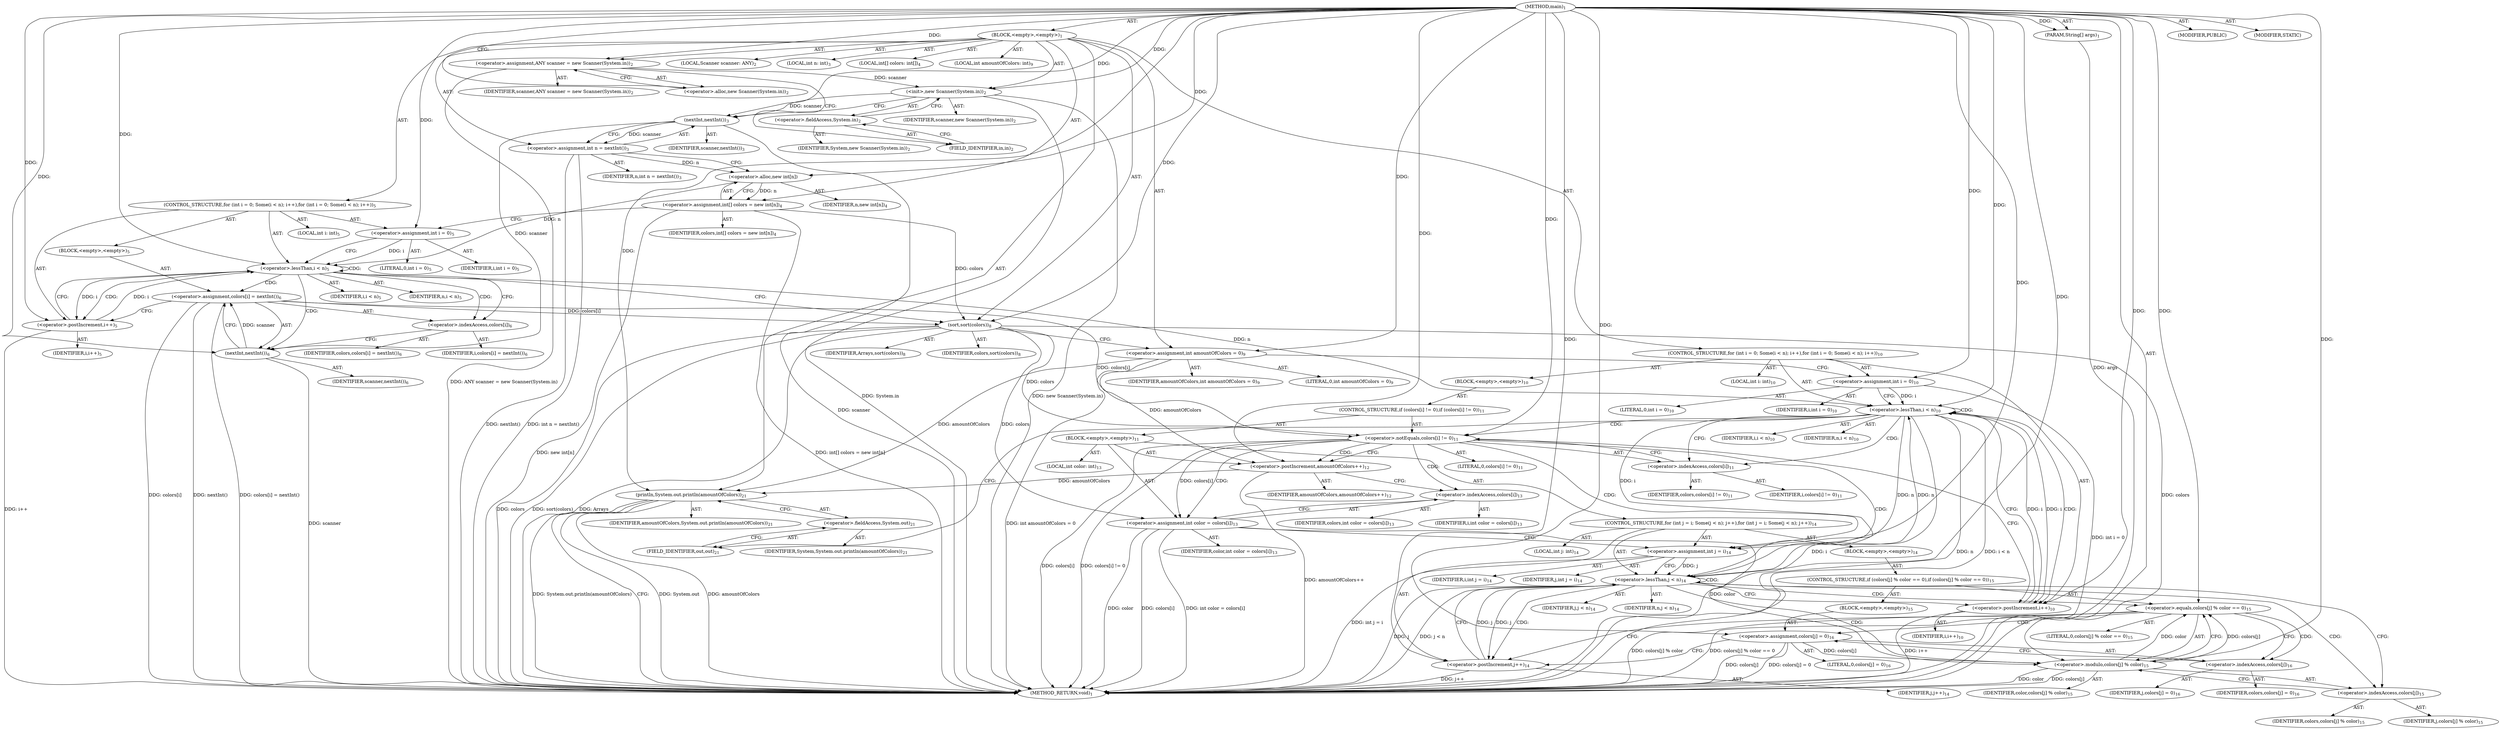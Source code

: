 digraph "main" {  
"19" [label = <(METHOD,main)<SUB>1</SUB>> ]
"20" [label = <(PARAM,String[] args)<SUB>1</SUB>> ]
"21" [label = <(BLOCK,&lt;empty&gt;,&lt;empty&gt;)<SUB>1</SUB>> ]
"4" [label = <(LOCAL,Scanner scanner: ANY)<SUB>2</SUB>> ]
"22" [label = <(&lt;operator&gt;.assignment,ANY scanner = new Scanner(System.in))<SUB>2</SUB>> ]
"23" [label = <(IDENTIFIER,scanner,ANY scanner = new Scanner(System.in))<SUB>2</SUB>> ]
"24" [label = <(&lt;operator&gt;.alloc,new Scanner(System.in))<SUB>2</SUB>> ]
"25" [label = <(&lt;init&gt;,new Scanner(System.in))<SUB>2</SUB>> ]
"3" [label = <(IDENTIFIER,scanner,new Scanner(System.in))<SUB>2</SUB>> ]
"26" [label = <(&lt;operator&gt;.fieldAccess,System.in)<SUB>2</SUB>> ]
"27" [label = <(IDENTIFIER,System,new Scanner(System.in))<SUB>2</SUB>> ]
"28" [label = <(FIELD_IDENTIFIER,in,in)<SUB>2</SUB>> ]
"29" [label = <(LOCAL,int n: int)<SUB>3</SUB>> ]
"30" [label = <(&lt;operator&gt;.assignment,int n = nextInt())<SUB>3</SUB>> ]
"31" [label = <(IDENTIFIER,n,int n = nextInt())<SUB>3</SUB>> ]
"32" [label = <(nextInt,nextInt())<SUB>3</SUB>> ]
"33" [label = <(IDENTIFIER,scanner,nextInt())<SUB>3</SUB>> ]
"34" [label = <(LOCAL,int[] colors: int[])<SUB>4</SUB>> ]
"35" [label = <(&lt;operator&gt;.assignment,int[] colors = new int[n])<SUB>4</SUB>> ]
"36" [label = <(IDENTIFIER,colors,int[] colors = new int[n])<SUB>4</SUB>> ]
"37" [label = <(&lt;operator&gt;.alloc,new int[n])> ]
"38" [label = <(IDENTIFIER,n,new int[n])<SUB>4</SUB>> ]
"39" [label = <(CONTROL_STRUCTURE,for (int i = 0; Some(i &lt; n); i++),for (int i = 0; Some(i &lt; n); i++))<SUB>5</SUB>> ]
"40" [label = <(LOCAL,int i: int)<SUB>5</SUB>> ]
"41" [label = <(&lt;operator&gt;.assignment,int i = 0)<SUB>5</SUB>> ]
"42" [label = <(IDENTIFIER,i,int i = 0)<SUB>5</SUB>> ]
"43" [label = <(LITERAL,0,int i = 0)<SUB>5</SUB>> ]
"44" [label = <(&lt;operator&gt;.lessThan,i &lt; n)<SUB>5</SUB>> ]
"45" [label = <(IDENTIFIER,i,i &lt; n)<SUB>5</SUB>> ]
"46" [label = <(IDENTIFIER,n,i &lt; n)<SUB>5</SUB>> ]
"47" [label = <(&lt;operator&gt;.postIncrement,i++)<SUB>5</SUB>> ]
"48" [label = <(IDENTIFIER,i,i++)<SUB>5</SUB>> ]
"49" [label = <(BLOCK,&lt;empty&gt;,&lt;empty&gt;)<SUB>5</SUB>> ]
"50" [label = <(&lt;operator&gt;.assignment,colors[i] = nextInt())<SUB>6</SUB>> ]
"51" [label = <(&lt;operator&gt;.indexAccess,colors[i])<SUB>6</SUB>> ]
"52" [label = <(IDENTIFIER,colors,colors[i] = nextInt())<SUB>6</SUB>> ]
"53" [label = <(IDENTIFIER,i,colors[i] = nextInt())<SUB>6</SUB>> ]
"54" [label = <(nextInt,nextInt())<SUB>6</SUB>> ]
"55" [label = <(IDENTIFIER,scanner,nextInt())<SUB>6</SUB>> ]
"56" [label = <(sort,sort(colors))<SUB>8</SUB>> ]
"57" [label = <(IDENTIFIER,Arrays,sort(colors))<SUB>8</SUB>> ]
"58" [label = <(IDENTIFIER,colors,sort(colors))<SUB>8</SUB>> ]
"59" [label = <(LOCAL,int amountOfColors: int)<SUB>9</SUB>> ]
"60" [label = <(&lt;operator&gt;.assignment,int amountOfColors = 0)<SUB>9</SUB>> ]
"61" [label = <(IDENTIFIER,amountOfColors,int amountOfColors = 0)<SUB>9</SUB>> ]
"62" [label = <(LITERAL,0,int amountOfColors = 0)<SUB>9</SUB>> ]
"63" [label = <(CONTROL_STRUCTURE,for (int i = 0; Some(i &lt; n); i++),for (int i = 0; Some(i &lt; n); i++))<SUB>10</SUB>> ]
"64" [label = <(LOCAL,int i: int)<SUB>10</SUB>> ]
"65" [label = <(&lt;operator&gt;.assignment,int i = 0)<SUB>10</SUB>> ]
"66" [label = <(IDENTIFIER,i,int i = 0)<SUB>10</SUB>> ]
"67" [label = <(LITERAL,0,int i = 0)<SUB>10</SUB>> ]
"68" [label = <(&lt;operator&gt;.lessThan,i &lt; n)<SUB>10</SUB>> ]
"69" [label = <(IDENTIFIER,i,i &lt; n)<SUB>10</SUB>> ]
"70" [label = <(IDENTIFIER,n,i &lt; n)<SUB>10</SUB>> ]
"71" [label = <(&lt;operator&gt;.postIncrement,i++)<SUB>10</SUB>> ]
"72" [label = <(IDENTIFIER,i,i++)<SUB>10</SUB>> ]
"73" [label = <(BLOCK,&lt;empty&gt;,&lt;empty&gt;)<SUB>10</SUB>> ]
"74" [label = <(CONTROL_STRUCTURE,if (colors[i] != 0),if (colors[i] != 0))<SUB>11</SUB>> ]
"75" [label = <(&lt;operator&gt;.notEquals,colors[i] != 0)<SUB>11</SUB>> ]
"76" [label = <(&lt;operator&gt;.indexAccess,colors[i])<SUB>11</SUB>> ]
"77" [label = <(IDENTIFIER,colors,colors[i] != 0)<SUB>11</SUB>> ]
"78" [label = <(IDENTIFIER,i,colors[i] != 0)<SUB>11</SUB>> ]
"79" [label = <(LITERAL,0,colors[i] != 0)<SUB>11</SUB>> ]
"80" [label = <(BLOCK,&lt;empty&gt;,&lt;empty&gt;)<SUB>11</SUB>> ]
"81" [label = <(&lt;operator&gt;.postIncrement,amountOfColors++)<SUB>12</SUB>> ]
"82" [label = <(IDENTIFIER,amountOfColors,amountOfColors++)<SUB>12</SUB>> ]
"83" [label = <(LOCAL,int color: int)<SUB>13</SUB>> ]
"84" [label = <(&lt;operator&gt;.assignment,int color = colors[i])<SUB>13</SUB>> ]
"85" [label = <(IDENTIFIER,color,int color = colors[i])<SUB>13</SUB>> ]
"86" [label = <(&lt;operator&gt;.indexAccess,colors[i])<SUB>13</SUB>> ]
"87" [label = <(IDENTIFIER,colors,int color = colors[i])<SUB>13</SUB>> ]
"88" [label = <(IDENTIFIER,i,int color = colors[i])<SUB>13</SUB>> ]
"89" [label = <(CONTROL_STRUCTURE,for (int j = i; Some(j &lt; n); j++),for (int j = i; Some(j &lt; n); j++))<SUB>14</SUB>> ]
"90" [label = <(LOCAL,int j: int)<SUB>14</SUB>> ]
"91" [label = <(&lt;operator&gt;.assignment,int j = i)<SUB>14</SUB>> ]
"92" [label = <(IDENTIFIER,j,int j = i)<SUB>14</SUB>> ]
"93" [label = <(IDENTIFIER,i,int j = i)<SUB>14</SUB>> ]
"94" [label = <(&lt;operator&gt;.lessThan,j &lt; n)<SUB>14</SUB>> ]
"95" [label = <(IDENTIFIER,j,j &lt; n)<SUB>14</SUB>> ]
"96" [label = <(IDENTIFIER,n,j &lt; n)<SUB>14</SUB>> ]
"97" [label = <(&lt;operator&gt;.postIncrement,j++)<SUB>14</SUB>> ]
"98" [label = <(IDENTIFIER,j,j++)<SUB>14</SUB>> ]
"99" [label = <(BLOCK,&lt;empty&gt;,&lt;empty&gt;)<SUB>14</SUB>> ]
"100" [label = <(CONTROL_STRUCTURE,if (colors[j] % color == 0),if (colors[j] % color == 0))<SUB>15</SUB>> ]
"101" [label = <(&lt;operator&gt;.equals,colors[j] % color == 0)<SUB>15</SUB>> ]
"102" [label = <(&lt;operator&gt;.modulo,colors[j] % color)<SUB>15</SUB>> ]
"103" [label = <(&lt;operator&gt;.indexAccess,colors[j])<SUB>15</SUB>> ]
"104" [label = <(IDENTIFIER,colors,colors[j] % color)<SUB>15</SUB>> ]
"105" [label = <(IDENTIFIER,j,colors[j] % color)<SUB>15</SUB>> ]
"106" [label = <(IDENTIFIER,color,colors[j] % color)<SUB>15</SUB>> ]
"107" [label = <(LITERAL,0,colors[j] % color == 0)<SUB>15</SUB>> ]
"108" [label = <(BLOCK,&lt;empty&gt;,&lt;empty&gt;)<SUB>15</SUB>> ]
"109" [label = <(&lt;operator&gt;.assignment,colors[j] = 0)<SUB>16</SUB>> ]
"110" [label = <(&lt;operator&gt;.indexAccess,colors[j])<SUB>16</SUB>> ]
"111" [label = <(IDENTIFIER,colors,colors[j] = 0)<SUB>16</SUB>> ]
"112" [label = <(IDENTIFIER,j,colors[j] = 0)<SUB>16</SUB>> ]
"113" [label = <(LITERAL,0,colors[j] = 0)<SUB>16</SUB>> ]
"114" [label = <(println,System.out.println(amountOfColors))<SUB>21</SUB>> ]
"115" [label = <(&lt;operator&gt;.fieldAccess,System.out)<SUB>21</SUB>> ]
"116" [label = <(IDENTIFIER,System,System.out.println(amountOfColors))<SUB>21</SUB>> ]
"117" [label = <(FIELD_IDENTIFIER,out,out)<SUB>21</SUB>> ]
"118" [label = <(IDENTIFIER,amountOfColors,System.out.println(amountOfColors))<SUB>21</SUB>> ]
"119" [label = <(MODIFIER,PUBLIC)> ]
"120" [label = <(MODIFIER,STATIC)> ]
"121" [label = <(METHOD_RETURN,void)<SUB>1</SUB>> ]
  "19" -> "20"  [ label = "AST: "] 
  "19" -> "21"  [ label = "AST: "] 
  "19" -> "119"  [ label = "AST: "] 
  "19" -> "120"  [ label = "AST: "] 
  "19" -> "121"  [ label = "AST: "] 
  "21" -> "4"  [ label = "AST: "] 
  "21" -> "22"  [ label = "AST: "] 
  "21" -> "25"  [ label = "AST: "] 
  "21" -> "29"  [ label = "AST: "] 
  "21" -> "30"  [ label = "AST: "] 
  "21" -> "34"  [ label = "AST: "] 
  "21" -> "35"  [ label = "AST: "] 
  "21" -> "39"  [ label = "AST: "] 
  "21" -> "56"  [ label = "AST: "] 
  "21" -> "59"  [ label = "AST: "] 
  "21" -> "60"  [ label = "AST: "] 
  "21" -> "63"  [ label = "AST: "] 
  "21" -> "114"  [ label = "AST: "] 
  "22" -> "23"  [ label = "AST: "] 
  "22" -> "24"  [ label = "AST: "] 
  "25" -> "3"  [ label = "AST: "] 
  "25" -> "26"  [ label = "AST: "] 
  "26" -> "27"  [ label = "AST: "] 
  "26" -> "28"  [ label = "AST: "] 
  "30" -> "31"  [ label = "AST: "] 
  "30" -> "32"  [ label = "AST: "] 
  "32" -> "33"  [ label = "AST: "] 
  "35" -> "36"  [ label = "AST: "] 
  "35" -> "37"  [ label = "AST: "] 
  "37" -> "38"  [ label = "AST: "] 
  "39" -> "40"  [ label = "AST: "] 
  "39" -> "41"  [ label = "AST: "] 
  "39" -> "44"  [ label = "AST: "] 
  "39" -> "47"  [ label = "AST: "] 
  "39" -> "49"  [ label = "AST: "] 
  "41" -> "42"  [ label = "AST: "] 
  "41" -> "43"  [ label = "AST: "] 
  "44" -> "45"  [ label = "AST: "] 
  "44" -> "46"  [ label = "AST: "] 
  "47" -> "48"  [ label = "AST: "] 
  "49" -> "50"  [ label = "AST: "] 
  "50" -> "51"  [ label = "AST: "] 
  "50" -> "54"  [ label = "AST: "] 
  "51" -> "52"  [ label = "AST: "] 
  "51" -> "53"  [ label = "AST: "] 
  "54" -> "55"  [ label = "AST: "] 
  "56" -> "57"  [ label = "AST: "] 
  "56" -> "58"  [ label = "AST: "] 
  "60" -> "61"  [ label = "AST: "] 
  "60" -> "62"  [ label = "AST: "] 
  "63" -> "64"  [ label = "AST: "] 
  "63" -> "65"  [ label = "AST: "] 
  "63" -> "68"  [ label = "AST: "] 
  "63" -> "71"  [ label = "AST: "] 
  "63" -> "73"  [ label = "AST: "] 
  "65" -> "66"  [ label = "AST: "] 
  "65" -> "67"  [ label = "AST: "] 
  "68" -> "69"  [ label = "AST: "] 
  "68" -> "70"  [ label = "AST: "] 
  "71" -> "72"  [ label = "AST: "] 
  "73" -> "74"  [ label = "AST: "] 
  "74" -> "75"  [ label = "AST: "] 
  "74" -> "80"  [ label = "AST: "] 
  "75" -> "76"  [ label = "AST: "] 
  "75" -> "79"  [ label = "AST: "] 
  "76" -> "77"  [ label = "AST: "] 
  "76" -> "78"  [ label = "AST: "] 
  "80" -> "81"  [ label = "AST: "] 
  "80" -> "83"  [ label = "AST: "] 
  "80" -> "84"  [ label = "AST: "] 
  "80" -> "89"  [ label = "AST: "] 
  "81" -> "82"  [ label = "AST: "] 
  "84" -> "85"  [ label = "AST: "] 
  "84" -> "86"  [ label = "AST: "] 
  "86" -> "87"  [ label = "AST: "] 
  "86" -> "88"  [ label = "AST: "] 
  "89" -> "90"  [ label = "AST: "] 
  "89" -> "91"  [ label = "AST: "] 
  "89" -> "94"  [ label = "AST: "] 
  "89" -> "97"  [ label = "AST: "] 
  "89" -> "99"  [ label = "AST: "] 
  "91" -> "92"  [ label = "AST: "] 
  "91" -> "93"  [ label = "AST: "] 
  "94" -> "95"  [ label = "AST: "] 
  "94" -> "96"  [ label = "AST: "] 
  "97" -> "98"  [ label = "AST: "] 
  "99" -> "100"  [ label = "AST: "] 
  "100" -> "101"  [ label = "AST: "] 
  "100" -> "108"  [ label = "AST: "] 
  "101" -> "102"  [ label = "AST: "] 
  "101" -> "107"  [ label = "AST: "] 
  "102" -> "103"  [ label = "AST: "] 
  "102" -> "106"  [ label = "AST: "] 
  "103" -> "104"  [ label = "AST: "] 
  "103" -> "105"  [ label = "AST: "] 
  "108" -> "109"  [ label = "AST: "] 
  "109" -> "110"  [ label = "AST: "] 
  "109" -> "113"  [ label = "AST: "] 
  "110" -> "111"  [ label = "AST: "] 
  "110" -> "112"  [ label = "AST: "] 
  "114" -> "115"  [ label = "AST: "] 
  "114" -> "118"  [ label = "AST: "] 
  "115" -> "116"  [ label = "AST: "] 
  "115" -> "117"  [ label = "AST: "] 
  "22" -> "28"  [ label = "CFG: "] 
  "25" -> "32"  [ label = "CFG: "] 
  "30" -> "37"  [ label = "CFG: "] 
  "35" -> "41"  [ label = "CFG: "] 
  "56" -> "60"  [ label = "CFG: "] 
  "60" -> "65"  [ label = "CFG: "] 
  "114" -> "121"  [ label = "CFG: "] 
  "24" -> "22"  [ label = "CFG: "] 
  "26" -> "25"  [ label = "CFG: "] 
  "32" -> "30"  [ label = "CFG: "] 
  "37" -> "35"  [ label = "CFG: "] 
  "41" -> "44"  [ label = "CFG: "] 
  "44" -> "51"  [ label = "CFG: "] 
  "44" -> "56"  [ label = "CFG: "] 
  "47" -> "44"  [ label = "CFG: "] 
  "65" -> "68"  [ label = "CFG: "] 
  "68" -> "76"  [ label = "CFG: "] 
  "68" -> "117"  [ label = "CFG: "] 
  "71" -> "68"  [ label = "CFG: "] 
  "115" -> "114"  [ label = "CFG: "] 
  "28" -> "26"  [ label = "CFG: "] 
  "50" -> "47"  [ label = "CFG: "] 
  "117" -> "115"  [ label = "CFG: "] 
  "51" -> "54"  [ label = "CFG: "] 
  "54" -> "50"  [ label = "CFG: "] 
  "75" -> "81"  [ label = "CFG: "] 
  "75" -> "71"  [ label = "CFG: "] 
  "76" -> "75"  [ label = "CFG: "] 
  "81" -> "86"  [ label = "CFG: "] 
  "84" -> "91"  [ label = "CFG: "] 
  "86" -> "84"  [ label = "CFG: "] 
  "91" -> "94"  [ label = "CFG: "] 
  "94" -> "103"  [ label = "CFG: "] 
  "94" -> "71"  [ label = "CFG: "] 
  "97" -> "94"  [ label = "CFG: "] 
  "101" -> "110"  [ label = "CFG: "] 
  "101" -> "97"  [ label = "CFG: "] 
  "102" -> "101"  [ label = "CFG: "] 
  "109" -> "97"  [ label = "CFG: "] 
  "103" -> "102"  [ label = "CFG: "] 
  "110" -> "109"  [ label = "CFG: "] 
  "19" -> "24"  [ label = "CFG: "] 
  "20" -> "121"  [ label = "DDG: args"] 
  "22" -> "121"  [ label = "DDG: ANY scanner = new Scanner(System.in)"] 
  "25" -> "121"  [ label = "DDG: System.in"] 
  "25" -> "121"  [ label = "DDG: new Scanner(System.in)"] 
  "32" -> "121"  [ label = "DDG: scanner"] 
  "30" -> "121"  [ label = "DDG: nextInt()"] 
  "30" -> "121"  [ label = "DDG: int n = nextInt()"] 
  "35" -> "121"  [ label = "DDG: new int[n]"] 
  "35" -> "121"  [ label = "DDG: int[] colors = new int[n]"] 
  "56" -> "121"  [ label = "DDG: colors"] 
  "56" -> "121"  [ label = "DDG: sort(colors)"] 
  "60" -> "121"  [ label = "DDG: int amountOfColors = 0"] 
  "65" -> "121"  [ label = "DDG: int i = 0"] 
  "68" -> "121"  [ label = "DDG: i"] 
  "68" -> "121"  [ label = "DDG: n"] 
  "68" -> "121"  [ label = "DDG: i &lt; n"] 
  "114" -> "121"  [ label = "DDG: System.out"] 
  "114" -> "121"  [ label = "DDG: amountOfColors"] 
  "114" -> "121"  [ label = "DDG: System.out.println(amountOfColors)"] 
  "75" -> "121"  [ label = "DDG: colors[i]"] 
  "75" -> "121"  [ label = "DDG: colors[i] != 0"] 
  "81" -> "121"  [ label = "DDG: amountOfColors++"] 
  "84" -> "121"  [ label = "DDG: color"] 
  "84" -> "121"  [ label = "DDG: colors[i]"] 
  "84" -> "121"  [ label = "DDG: int color = colors[i]"] 
  "91" -> "121"  [ label = "DDG: int j = i"] 
  "94" -> "121"  [ label = "DDG: j"] 
  "94" -> "121"  [ label = "DDG: j &lt; n"] 
  "71" -> "121"  [ label = "DDG: i++"] 
  "102" -> "121"  [ label = "DDG: colors[j]"] 
  "102" -> "121"  [ label = "DDG: color"] 
  "101" -> "121"  [ label = "DDG: colors[j] % color"] 
  "101" -> "121"  [ label = "DDG: colors[j] % color == 0"] 
  "109" -> "121"  [ label = "DDG: colors[j]"] 
  "109" -> "121"  [ label = "DDG: colors[j] = 0"] 
  "97" -> "121"  [ label = "DDG: j++"] 
  "50" -> "121"  [ label = "DDG: colors[i]"] 
  "54" -> "121"  [ label = "DDG: scanner"] 
  "50" -> "121"  [ label = "DDG: nextInt()"] 
  "50" -> "121"  [ label = "DDG: colors[i] = nextInt()"] 
  "47" -> "121"  [ label = "DDG: i++"] 
  "56" -> "121"  [ label = "DDG: Arrays"] 
  "19" -> "20"  [ label = "DDG: "] 
  "19" -> "22"  [ label = "DDG: "] 
  "32" -> "30"  [ label = "DDG: scanner"] 
  "37" -> "35"  [ label = "DDG: n"] 
  "19" -> "60"  [ label = "DDG: "] 
  "22" -> "25"  [ label = "DDG: scanner"] 
  "19" -> "25"  [ label = "DDG: "] 
  "19" -> "41"  [ label = "DDG: "] 
  "19" -> "56"  [ label = "DDG: "] 
  "35" -> "56"  [ label = "DDG: colors"] 
  "50" -> "56"  [ label = "DDG: colors[i]"] 
  "19" -> "65"  [ label = "DDG: "] 
  "60" -> "114"  [ label = "DDG: amountOfColors"] 
  "81" -> "114"  [ label = "DDG: amountOfColors"] 
  "19" -> "114"  [ label = "DDG: "] 
  "25" -> "32"  [ label = "DDG: scanner"] 
  "19" -> "32"  [ label = "DDG: "] 
  "30" -> "37"  [ label = "DDG: n"] 
  "19" -> "37"  [ label = "DDG: "] 
  "41" -> "44"  [ label = "DDG: i"] 
  "47" -> "44"  [ label = "DDG: i"] 
  "19" -> "44"  [ label = "DDG: "] 
  "37" -> "44"  [ label = "DDG: n"] 
  "44" -> "47"  [ label = "DDG: i"] 
  "19" -> "47"  [ label = "DDG: "] 
  "54" -> "50"  [ label = "DDG: scanner"] 
  "65" -> "68"  [ label = "DDG: i"] 
  "71" -> "68"  [ label = "DDG: i"] 
  "19" -> "68"  [ label = "DDG: "] 
  "44" -> "68"  [ label = "DDG: n"] 
  "94" -> "68"  [ label = "DDG: n"] 
  "68" -> "71"  [ label = "DDG: i"] 
  "19" -> "71"  [ label = "DDG: "] 
  "32" -> "54"  [ label = "DDG: scanner"] 
  "19" -> "54"  [ label = "DDG: "] 
  "56" -> "75"  [ label = "DDG: colors"] 
  "50" -> "75"  [ label = "DDG: colors[i]"] 
  "19" -> "75"  [ label = "DDG: "] 
  "56" -> "84"  [ label = "DDG: colors"] 
  "75" -> "84"  [ label = "DDG: colors[i]"] 
  "60" -> "81"  [ label = "DDG: amountOfColors"] 
  "19" -> "81"  [ label = "DDG: "] 
  "68" -> "91"  [ label = "DDG: i"] 
  "19" -> "91"  [ label = "DDG: "] 
  "91" -> "94"  [ label = "DDG: j"] 
  "97" -> "94"  [ label = "DDG: j"] 
  "19" -> "94"  [ label = "DDG: "] 
  "68" -> "94"  [ label = "DDG: n"] 
  "94" -> "97"  [ label = "DDG: j"] 
  "19" -> "97"  [ label = "DDG: "] 
  "102" -> "101"  [ label = "DDG: colors[j]"] 
  "102" -> "101"  [ label = "DDG: color"] 
  "19" -> "101"  [ label = "DDG: "] 
  "19" -> "109"  [ label = "DDG: "] 
  "56" -> "102"  [ label = "DDG: colors"] 
  "109" -> "102"  [ label = "DDG: colors[j]"] 
  "84" -> "102"  [ label = "DDG: color"] 
  "19" -> "102"  [ label = "DDG: "] 
  "44" -> "47"  [ label = "CDG: "] 
  "44" -> "51"  [ label = "CDG: "] 
  "44" -> "50"  [ label = "CDG: "] 
  "44" -> "44"  [ label = "CDG: "] 
  "44" -> "54"  [ label = "CDG: "] 
  "68" -> "68"  [ label = "CDG: "] 
  "68" -> "75"  [ label = "CDG: "] 
  "68" -> "76"  [ label = "CDG: "] 
  "68" -> "71"  [ label = "CDG: "] 
  "75" -> "94"  [ label = "CDG: "] 
  "75" -> "81"  [ label = "CDG: "] 
  "75" -> "84"  [ label = "CDG: "] 
  "75" -> "91"  [ label = "CDG: "] 
  "75" -> "86"  [ label = "CDG: "] 
  "94" -> "94"  [ label = "CDG: "] 
  "94" -> "102"  [ label = "CDG: "] 
  "94" -> "103"  [ label = "CDG: "] 
  "94" -> "97"  [ label = "CDG: "] 
  "94" -> "101"  [ label = "CDG: "] 
  "101" -> "110"  [ label = "CDG: "] 
  "101" -> "109"  [ label = "CDG: "] 
}
